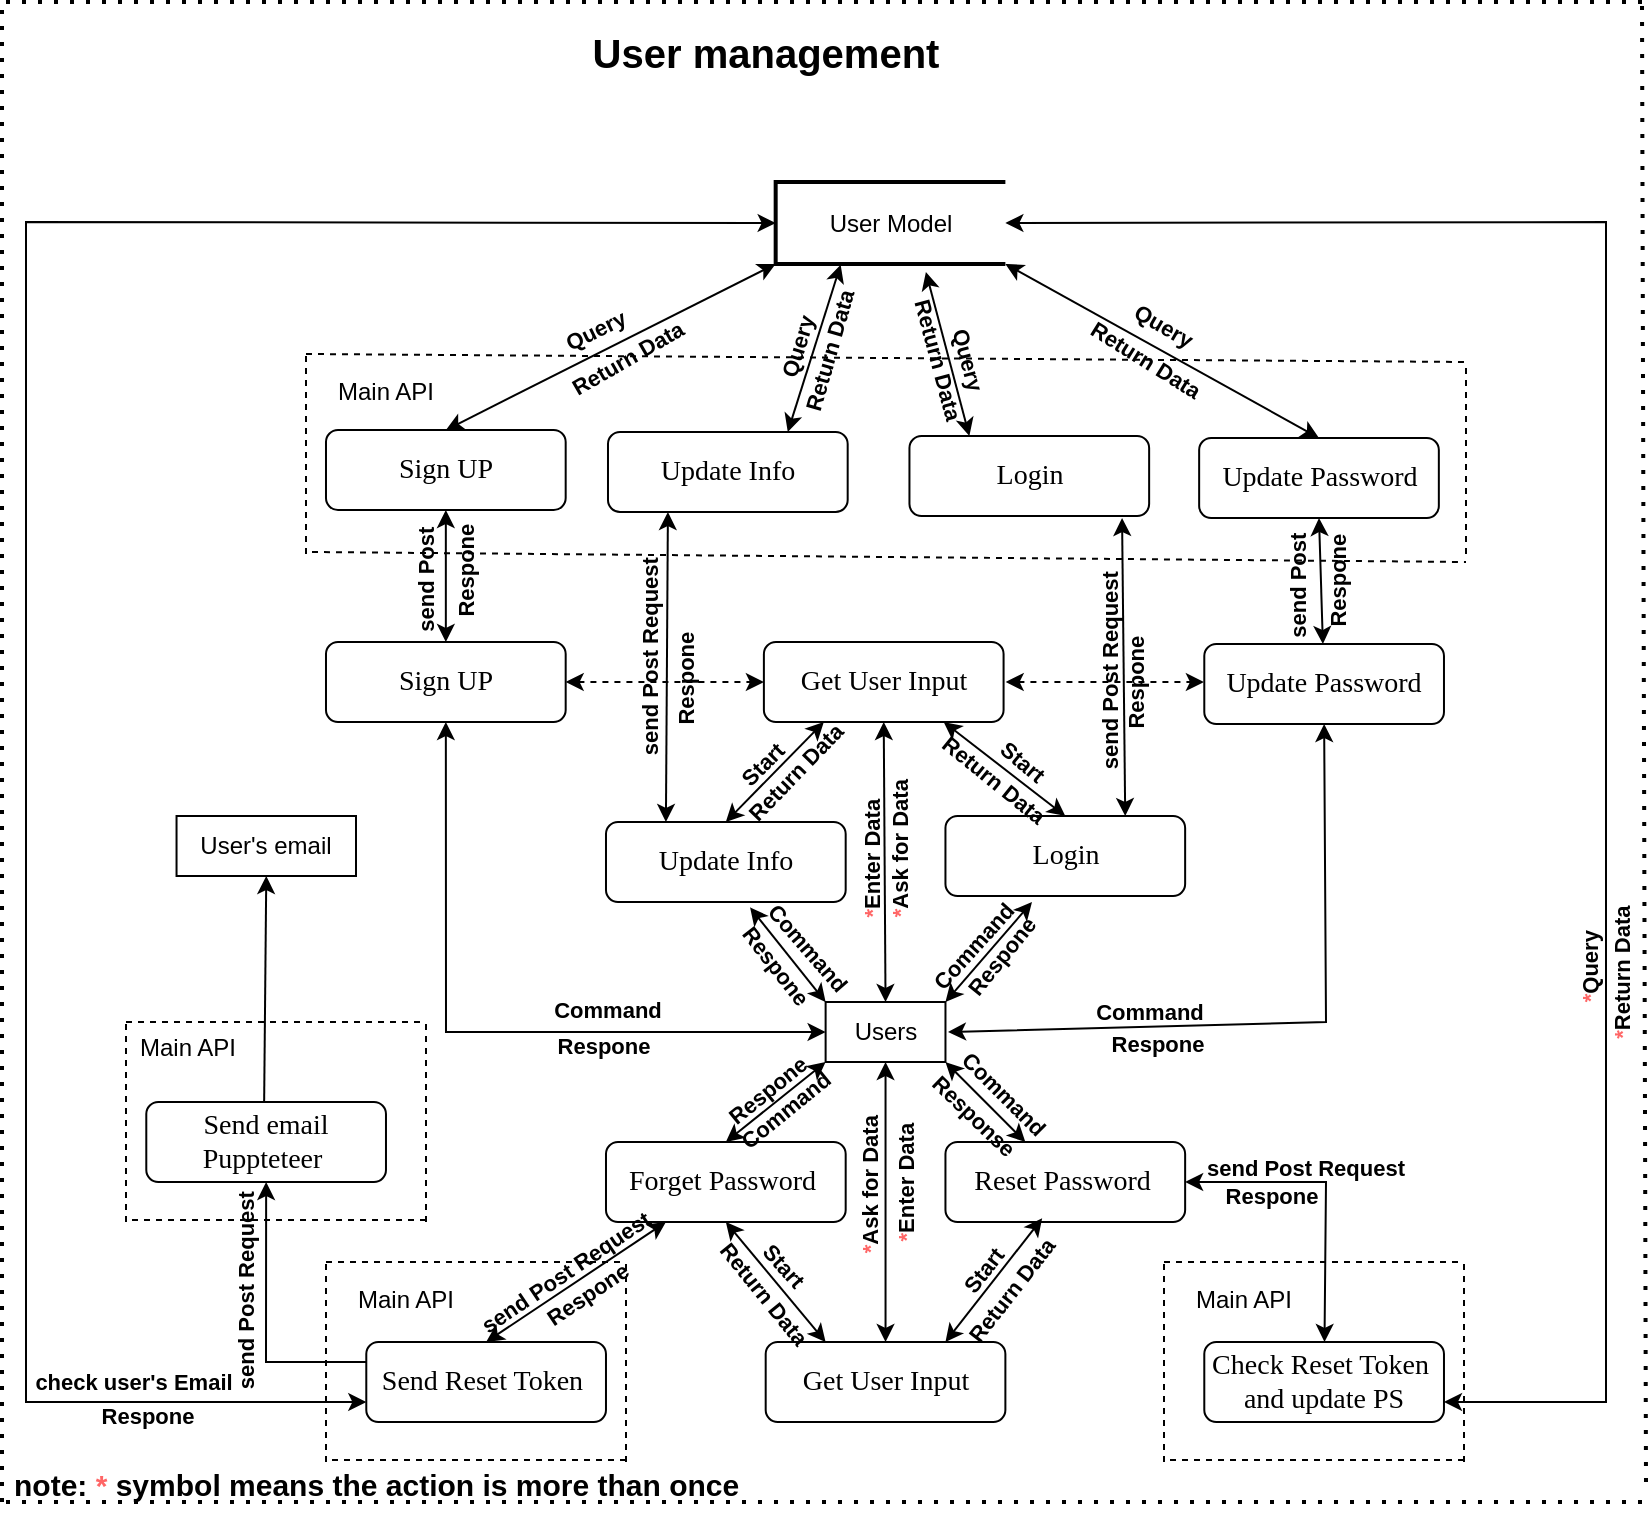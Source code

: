 <mxfile version="17.4.6" type="github">
  <diagram id="w6qY9axtaVfuG32Xlg_k" name="Page-1">
    <mxGraphModel dx="1284" dy="1426" grid="1" gridSize="10" guides="1" tooltips="1" connect="1" arrows="1" fold="1" page="1" pageScale="1" pageWidth="827" pageHeight="1169" math="0" shadow="0">
      <root>
        <mxCell id="0" />
        <mxCell id="1" parent="0" />
        <mxCell id="SwLcTmd6bjzHyU9u7sXC-1" value="" style="endArrow=none;dashed=1;html=1;dashPattern=1 3;strokeWidth=2;rounded=0;fontSize=9;" parent="1" edge="1">
          <mxGeometry width="50" height="50" relative="1" as="geometry">
            <mxPoint x="-22" y="640" as="sourcePoint" />
            <mxPoint x="-22" y="-110" as="targetPoint" />
          </mxGeometry>
        </mxCell>
        <mxCell id="SwLcTmd6bjzHyU9u7sXC-2" value="" style="endArrow=none;dashed=1;html=1;dashPattern=1 3;strokeWidth=2;rounded=0;fontSize=9;" parent="1" edge="1">
          <mxGeometry width="50" height="50" relative="1" as="geometry">
            <mxPoint x="-20" y="-110" as="sourcePoint" />
            <mxPoint x="798.006" y="-110" as="targetPoint" />
          </mxGeometry>
        </mxCell>
        <mxCell id="SwLcTmd6bjzHyU9u7sXC-3" value="" style="endArrow=none;dashed=1;html=1;dashPattern=1 3;strokeWidth=2;rounded=0;fontSize=9;" parent="1" edge="1">
          <mxGeometry width="50" height="50" relative="1" as="geometry">
            <mxPoint x="800" y="630" as="sourcePoint" />
            <mxPoint x="798" y="-110" as="targetPoint" />
          </mxGeometry>
        </mxCell>
        <mxCell id="SwLcTmd6bjzHyU9u7sXC-4" value="" style="endArrow=none;dashed=1;html=1;dashPattern=1 3;strokeWidth=2;rounded=0;fontSize=9;" parent="1" edge="1">
          <mxGeometry width="50" height="50" relative="1" as="geometry">
            <mxPoint x="-20" y="640" as="sourcePoint" />
            <mxPoint x="798.374" y="640" as="targetPoint" />
          </mxGeometry>
        </mxCell>
        <mxCell id="SwLcTmd6bjzHyU9u7sXC-5" value="&lt;span style=&quot;font-size: 20px&quot;&gt;&lt;b&gt;User management&lt;/b&gt;&lt;/span&gt;" style="text;html=1;strokeColor=none;fillColor=none;align=center;verticalAlign=middle;whiteSpace=wrap;rounded=0;fontSize=9;" parent="1" vertex="1">
          <mxGeometry x="259.896" y="-100" width="199.742" height="30" as="geometry" />
        </mxCell>
        <mxCell id="O7KzEF7yCn1SDMwKWR9x-1" value="Users" style="rounded=0;whiteSpace=wrap;html=1;" parent="1" vertex="1">
          <mxGeometry x="389.809" y="390" width="59.923" height="30" as="geometry" />
        </mxCell>
        <mxCell id="O7KzEF7yCn1SDMwKWR9x-2" value="&lt;p class=&quot;MsoNormal&quot;&gt;&lt;span style=&quot;color: rgba(0 , 0 , 0 , 0) ; font-family: monospace ; font-size: 0px&quot;&gt;sss%3CmxGraphModel%3E%3Croot%3E%3CmxCell%20id%3D%220%22%2F%3E%3CmxCell%20id%3D%221%22%20parent%3D%220%22%2F%3E%3CmxCell%20id%3D%222%22%20value%3D%22%26lt%3Bp%20class%3D%26quot%3BMsoNormal%26quot%3B%26gt%3B%26lt%3Bspan%20style%3D%26quot%3Bfont-family%3A%20%26amp%3B%2334%3Btimes%20new%20roman%26amp%3B%2334%3B%20%3B%20font-size%3A%2010.5pt%26quot%3B%26gt%3Bquestions%26amp%3Bnbsp%3B%26lt%3B%2Fspan%26gt%3B%26lt%3Bspan%20style%3D%26quot%3Bfont-family%3A%20%26amp%3B%2334%3Btimes%20new%20roman%26amp%3B%2334%3B%20%3B%20font-size%3A%2010.5pt%26quot%3B%26gt%3Bmodule%26lt%3B%2Fspan%26gt%3B%26lt%3B%2Fp%26gt%3B%22%20style%3D%22rounded%3D1%3BwhiteSpace%3Dwrap%3Bhtml%3D1%3BfontSize%3D12%3Bglass%3D0%3BstrokeWidth%3D1%3Bshadow%3D0%3B%22%20vertex%3D%221%22%20parent%3D%221%22%3E%3CmxGeometry%20x%3D%22420%22%20y%3D%22100%22%20width%3D%22120%22%20height%3D%2240%22%20as%3D%22geometry%22%2F%3E%3C%2FmxCell%3E%3C%2Froot%3E%3C%2FmxGraphModel%&lt;/span&gt;&lt;span style=&quot;font-family: &amp;#34;times new roman&amp;#34; ; font-size: 10.5pt&quot;&gt;Get User Input&lt;/span&gt;&lt;/p&gt;" style="rounded=1;whiteSpace=wrap;html=1;fontSize=12;glass=0;strokeWidth=1;shadow=0;" parent="1" vertex="1">
          <mxGeometry x="358.947" y="210" width="119.845" height="40" as="geometry" />
        </mxCell>
        <mxCell id="O7KzEF7yCn1SDMwKWR9x-3" value="&lt;p class=&quot;MsoNormal&quot;&gt;&lt;span style=&quot;color: rgba(0 , 0 , 0 , 0) ; font-family: monospace ; font-size: 0px&quot;&gt;sss%3CmxGraphModel%3E%3Croot%3E%3CmxCell%20id%3D%220%22%2F%3E%3CmxCell%20id%3D%221%22%20parent%3D%220%22%2F%3E%3CmxCell%20id%3D%222%22%20value%3D%22%26lt%3Bp%20class%3D%26quot%3BMsoNormal%26quot%3B%26gt%3B%26lt%3Bspan%20style%3D%26quot%3Bfont-family%3A%20%26amp%3B%2334%3Btimes%20new%20roman%26amp%3B%2334%3B%20%3B%20font-size%3A%2010.5pt%26quot%3B%26gt%3Bquestions%26amp%3Bnbsp%3B%26lt%3B%2Fspan%26gt%3B%26lt%3Bspan%20style%3D%26quot%3Bfont-family%3A%20%26amp%3B%2334%3Btimes%20new%20roman%26amp%3B%2334%3B%20%3B%20font-size%3A%2010.5pt%26quot%3B%26gt%3Bmodule%26lt%3B%2Fspan%26gt%3B%26lt%3B%2Fp%26gt%3B%22%20style%3D%22rounded%3D1%3BwhiteSpace%3Dwrap%3Bhtml%3D1%3BfontSize%3D12%3Bglass%3D0%3BstrokeWidth%3D1%3Bshadow%3D0%3B%22%20vertex%3D%221%22%20parent%3D%221%22%3E%3CmxGeometry%20x%3D%22420%22%20y%3D%22100%22%20width%3D%22120%22%20height%3D%2240%22%20as%3D%22geometry%22%2F%3E%3C%2FmxCell%3E%3C%2Froot%3E%3C%2FmxGraphModel%&lt;/span&gt;&lt;span style=&quot;font-family: &amp;#34;times new roman&amp;#34; ; font-size: 10.5pt&quot;&gt;Login&lt;/span&gt;&lt;/p&gt;" style="rounded=1;whiteSpace=wrap;html=1;fontSize=12;glass=0;strokeWidth=1;shadow=0;" parent="1" vertex="1">
          <mxGeometry x="449.727" y="297" width="119.845" height="40" as="geometry" />
        </mxCell>
        <mxCell id="O7KzEF7yCn1SDMwKWR9x-5" value="&lt;p class=&quot;MsoNormal&quot;&gt;&lt;span style=&quot;color: rgba(0 , 0 , 0 , 0) ; font-family: monospace ; font-size: 0px&quot;&gt;sss%3CmxGraphModel%3E%3Croot%3E%3CmxCell%20id%3D%220%22%2F%3E%3CmxCell%20id%3D%221%22%20parent%3D%220%22%2F%3E%3CmxCell%20id%3D%222%22%20value%3D%22%26lt%3Bp%20class%3D%26quot%3BMsoNormal%26quot%3B%26gt%3B%26lt%3Bspan%20style%3D%26quot%3Bfont-family%3A%20%26amp%3B%2334%3Btimes%20new%20roman%26amp%3B%2334%3B%20%3B%20font-size%3A%2010.5pt%26quot%3B%26gt%3Bquestions%26amp%3Bnbsp%3B%26lt%3B%2Fspan%26gt%3B%26lt%3Bspan%20style%3D%26quot%3Bfont-family%3A%20%26amp%3B%2334%3Btimes%20new%20roman%26amp%3B%2334%3B%20%3B%20font-size%3A%2010.5pt%26quot%3B%26gt%3Bmodule%26lt%3B%2Fspan%26gt%3B%26lt%3B%2Fp%26gt%3B%22%20style%3D%22rounded%3D1%3BwhiteSpace%3Dwrap%3Bhtml%3D1%3BfontSize%3D12%3Bglass%3D0%3BstrokeWidth%3D1%3Bshadow%3D0%3B%22%20vertex%3D%221%22%20parent%3D%221%22%3E%3CmxGeometry%20x%3D%22420%22%20y%3D%22100%22%20width%3D%22120%22%20height%3D%2240%22%20as%3D%22geometry%22%2F%3E%3C%2FmxCell%3E%3C%2Froot%3E%3C%2FmxGraphModel%&lt;/span&gt;&lt;span style=&quot;font-family: &amp;#34;times new roman&amp;#34; ; font-size: 10.5pt&quot;&gt;Update Info&lt;/span&gt;&lt;/p&gt;" style="rounded=1;whiteSpace=wrap;html=1;fontSize=12;glass=0;strokeWidth=1;shadow=0;" parent="1" vertex="1">
          <mxGeometry x="279.997" y="300" width="119.845" height="40" as="geometry" />
        </mxCell>
        <mxCell id="O7KzEF7yCn1SDMwKWR9x-6" value="&lt;p class=&quot;MsoNormal&quot;&gt;&lt;span style=&quot;color: rgba(0 , 0 , 0 , 0) ; font-family: monospace ; font-size: 0px&quot;&gt;sss%3CmxGraphModel%3E%3Croot%3E%3CmxCell%20id%3D%220%22%2F%3E%3CmxCell%20id%3D%221%22%20parent%3D%220%22%2F%3E%3CmxCell%20id%3D%222%22%20value%3D%22%26lt%3Bp%20class%3D%26quot%3BMsoNormal%26quot%3B%26gt%3B%26lt%3Bspan%20style%3D%26quot%3Bfont-family%3A%20%26amp%3B%2334%3Btimes%20new%20roman%26amp%3B%2334%3B%20%3B%20font-size%3A%2010.5pt%26quot%3B%26gt%3Bquestions%26amp%3Bnbsp%3B%26lt%3B%2Fspan%26gt%3B%26lt%3Bspan%20style%3D%26quot%3Bfont-family%3A%20%26amp%3B%2334%3Btimes%20new%20roman%26amp%3B%2334%3B%20%3B%20font-size%3A%2010.5pt%26quot%3B%26gt%3Bmodule%26lt%3B%2Fspan%26gt%3B%26lt%3B%2Fp%26gt%3B%22%20style%3D%22rounded%3D1%3BwhiteSpace%3Dwrap%3Bhtml%3D1%3BfontSize%3D12%3Bglass%3D0%3BstrokeWidth%3D1%3Bshadow%3D0%3B%22%20vertex%3D%221%22%20parent%3D%221%22%3E%3CmxGeometry%20x%3D%22420%22%20y%3D%22100%22%20width%3D%22120%22%20height%3D%2240%22%20as%3D%22geometry%22%2F%3E%3C%2FmxCell%3E%3C%2Froot%3E%3C%2FmxGraphModel%&lt;/span&gt;&lt;span style=&quot;font-family: &amp;#34;times new roman&amp;#34; ; font-size: 10.5pt&quot;&gt;Update Password&lt;/span&gt;&lt;/p&gt;" style="rounded=1;whiteSpace=wrap;html=1;fontSize=12;glass=0;strokeWidth=1;shadow=0;" parent="1" vertex="1">
          <mxGeometry x="579.147" y="211" width="119.845" height="40" as="geometry" />
        </mxCell>
        <mxCell id="O7KzEF7yCn1SDMwKWR9x-7" value="&lt;p class=&quot;MsoNormal&quot;&gt;&lt;span style=&quot;color: rgba(0 , 0 , 0 , 0) ; font-family: monospace ; font-size: 0px&quot;&gt;sss%3CmxGraphModel%3E%3Croot%3E%3CmxCell%20id%3D%220%22%2F%3E%3CmxCell%20id%3D%221%22%20parent%3D%220%22%2F%3E%3CmxCell%20id%3D%222%22%20value%3D%22%26lt%3Bp%20class%3D%26quot%3BMsoNormal%26quot%3B%26gt%3B%26lt%3Bspan%20style%3D%26quot%3Bfont-family%3A%20%26amp%3B%2334%3Btimes%20new%20roman%26amp%3B%2334%3B%20%3B%20font-size%3A%2010.5pt%26quot%3B%26gt%3Bquestions%26amp%3Bnbsp%3B%26lt%3B%2Fspan%26gt%3B%26lt%3Bspan%20style%3D%26quot%3Bfont-family%3A%20%26amp%3B%2334%3Btimes%20new%20roman%26amp%3B%2334%3B%20%3B%20font-size%3A%2010.5pt%26quot%3B%26gt%3Bmodule%26lt%3B%2Fspan%26gt%3B%26lt%3B%2Fp%26gt%3B%22%20style%3D%22rounded%3D1%3BwhiteSpace%3Dwrap%3Bhtml%3D1%3BfontSize%3D12%3Bglass%3D0%3BstrokeWidth%3D1%3Bshadow%3D0%3B%22%20vertex%3D%221%22%20parent%3D%221%22%3E%3CmxGeometry%20x%3D%22420%22%20y%3D%22100%22%20width%3D%22120%22%20height%3D%2240%22%20as%3D%22geometry%22%2F%3E%3C%2FmxCell%3E%3C%2Froot%3E%3C%2FmxGraphModel%&lt;/span&gt;&lt;span style=&quot;font-family: &amp;#34;times new roman&amp;#34; ; font-size: 10.5pt&quot;&gt;Forget Password&amp;nbsp;&lt;/span&gt;&lt;/p&gt;" style="rounded=1;whiteSpace=wrap;html=1;fontSize=12;glass=0;strokeWidth=1;shadow=0;" parent="1" vertex="1">
          <mxGeometry x="279.997" y="460" width="119.845" height="40" as="geometry" />
        </mxCell>
        <mxCell id="O7KzEF7yCn1SDMwKWR9x-8" value="&lt;p class=&quot;MsoNormal&quot;&gt;&lt;span style=&quot;color: rgba(0 , 0 , 0 , 0) ; font-family: monospace ; font-size: 0px&quot;&gt;sss%3CmxGraphModel%3E%3Croot%3E%3CmxCell%20id%3D%220%22%2F%3E%3CmxCell%20id%3D%221%22%20parent%3D%220%22%2F%3E%3CmxCell%20id%3D%222%22%20value%3D%22%26lt%3Bp%20class%3D%26quot%3BMsoNormal%26quot%3B%26gt%3B%26lt%3Bspan%20style%3D%26quot%3Bfont-family%3A%20%26amp%3B%2334%3Btimes%20new%20roman%26amp%3B%2334%3B%20%3B%20font-size%3A%2010.5pt%26quot%3B%26gt%3Bquestions%26amp%3Bnbsp%3B%26lt%3B%2Fspan%26gt%3B%26lt%3Bspan%20style%3D%26quot%3Bfont-family%3A%20%26amp%3B%2334%3Btimes%20new%20roman%26amp%3B%2334%3B%20%3B%20font-size%3A%2010.5pt%26quot%3B%26gt%3Bmodule%26lt%3B%2Fspan%26gt%3B%26lt%3B%2Fp%26gt%3B%22%20style%3D%22rounded%3D1%3BwhiteSpace%3Dwrap%3Bhtml%3D1%3BfontSize%3D12%3Bglass%3D0%3BstrokeWidth%3D1%3Bshadow%3D0%3B%22%20vertex%3D%221%22%20parent%3D%221%22%3E%3CmxGeometry%20x%3D%22420%22%20y%3D%22100%22%20width%3D%22120%22%20height%3D%2240%22%20as%3D%22geometry%22%2F%3E%3C%2FmxCell%3E%3C%2Froot%3E%3C%2FmxGraphModel%&lt;/span&gt;&lt;span style=&quot;font-family: &amp;#34;times new roman&amp;#34; ; font-size: 10.5pt&quot;&gt;Sign UP&lt;/span&gt;&lt;/p&gt;" style="rounded=1;whiteSpace=wrap;html=1;fontSize=12;glass=0;strokeWidth=1;shadow=0;" parent="1" vertex="1">
          <mxGeometry x="139.997" y="210" width="119.845" height="40" as="geometry" />
        </mxCell>
        <mxCell id="O7KzEF7yCn1SDMwKWR9x-9" value="&lt;span style=&quot;font-size: 12px&quot;&gt;User Model&lt;/span&gt;" style="strokeWidth=2;html=1;shape=mxgraph.flowchart.annotation_1;align=center;pointerEvents=1;fontSize=8;" parent="1" vertex="1">
          <mxGeometry x="364.836" y="-20" width="114.852" height="41" as="geometry" />
        </mxCell>
        <mxCell id="O7KzEF7yCn1SDMwKWR9x-10" value="&lt;p class=&quot;MsoNormal&quot;&gt;&lt;span style=&quot;color: rgba(0 , 0 , 0 , 0) ; font-family: monospace ; font-size: 0px&quot;&gt;sss%3CmxGraphModel%3E%3Croot%3E%3CmxCell%20id%3D%220%22%2F%3E%3CmxCell%20id%3D%221%22%20parent%3D%220%22%2F%3E%3CmxCell%20id%3D%222%22%20value%3D%22%26lt%3Bp%20class%3D%26quot%3BMsoNormal%26quot%3B%26gt%3B%26lt%3Bspan%20style%3D%26quot%3Bfont-family%3A%20%26amp%3B%2334%3Btimes%20new%20roman%26amp%3B%2334%3B%20%3B%20font-size%3A%2010.5pt%26quot%3B%26gt%3Bquestions%26amp%3Bnbsp%3B%26lt%3B%2Fspan%26gt%3B%26lt%3Bspan%20style%3D%26quot%3Bfont-family%3A%20%26amp%3B%2334%3Btimes%20new%20roman%26amp%3B%2334%3B%20%3B%20font-size%3A%2010.5pt%26quot%3B%26gt%3Bmodule%26lt%3B%2Fspan%26gt%3B%26lt%3B%2Fp%26gt%3B%22%20style%3D%22rounded%3D1%3BwhiteSpace%3Dwrap%3Bhtml%3D1%3BfontSize%3D12%3Bglass%3D0%3BstrokeWidth%3D1%3Bshadow%3D0%3B%22%20vertex%3D%221%22%20parent%3D%221%22%3E%3CmxGeometry%20x%3D%22420%22%20y%3D%22100%22%20width%3D%22120%22%20height%3D%2240%22%20as%3D%22geometry%22%2F%3E%3C%2FmxCell%3E%3C%2Froot%3E%3C%2FmxGraphModel%&lt;/span&gt;&lt;span style=&quot;font-family: &amp;#34;times new roman&amp;#34; ; font-size: 10.5pt&quot;&gt;Get User Input&lt;/span&gt;&lt;/p&gt;" style="rounded=1;whiteSpace=wrap;html=1;fontSize=12;glass=0;strokeWidth=1;shadow=0;" parent="1" vertex="1">
          <mxGeometry x="359.847" y="560" width="119.845" height="40" as="geometry" />
        </mxCell>
        <mxCell id="O7KzEF7yCn1SDMwKWR9x-11" value="&lt;p class=&quot;MsoNormal&quot;&gt;&lt;span style=&quot;color: rgba(0 , 0 , 0 , 0) ; font-family: monospace ; font-size: 0px&quot;&gt;sss%3CmxGraphModel%3E%3Croot%3E%3CmxCell%20id%3D%220%22%2F%3E%3CmxCell%20id%3D%221%22%20parent%3D%220%22%2F%3E%3CmxCell%20id%3D%222%22%20value%3D%22%26lt%3Bp%20class%3D%26quot%3BMsoNormal%26quot%3B%26gt%3B%26lt%3Bspan%20style%3D%26quot%3Bfont-family%3A%20%26amp%3B%2334%3Btimes%20new%20roman%26amp%3B%2334%3B%20%3B%20font-size%3A%2010.5pt%26quot%3B%26gt%3Bquestions%26amp%3Bnbsp%3B%26lt%3B%2Fspan%26gt%3B%26lt%3Bspan%20style%3D%26quot%3Bfont-family%3A%20%26amp%3B%2334%3Btimes%20new%20roman%26amp%3B%2334%3B%20%3B%20font-size%3A%2010.5pt%26quot%3B%26gt%3Bmodule%26lt%3B%2Fspan%26gt%3B%26lt%3B%2Fp%26gt%3B%22%20style%3D%22rounded%3D1%3BwhiteSpace%3Dwrap%3Bhtml%3D1%3BfontSize%3D12%3Bglass%3D0%3BstrokeWidth%3D1%3Bshadow%3D0%3B%22%20vertex%3D%221%22%20parent%3D%221%22%3E%3CmxGeometry%20x%3D%22420%22%20y%3D%22100%22%20width%3D%22120%22%20height%3D%2240%22%20as%3D%22geometry%22%2F%3E%3C%2FmxCell%3E%3C%2Froot%3E%3C%2FmxGraphModel%&lt;/span&gt;&lt;span style=&quot;font-family: &amp;#34;times new roman&amp;#34; ; font-size: 10.5pt&quot;&gt;Reset Password&amp;nbsp;&lt;/span&gt;&lt;/p&gt;" style="rounded=1;whiteSpace=wrap;html=1;fontSize=12;glass=0;strokeWidth=1;shadow=0;" parent="1" vertex="1">
          <mxGeometry x="449.727" y="460" width="119.845" height="40" as="geometry" />
        </mxCell>
        <mxCell id="O7KzEF7yCn1SDMwKWR9x-12" value="&lt;p class=&quot;MsoNormal&quot;&gt;&lt;span style=&quot;color: rgba(0 , 0 , 0 , 0) ; font-family: monospace ; font-size: 0px&quot;&gt;sss%3CmxGraphModel%3E%3Croot%3E%3CmxCell%20id%3D%220%22%2F%3E%3CmxCell%20id%3D%221%22%20parent%3D%220%22%2F%3E%3CmxCell%20id%3D%222%22%20value%3D%22%26lt%3Bp%20class%3D%26quot%3BMsoNormal%26quot%3B%26gt%3B%26lt%3Bspan%20style%3D%26quot%3Bfont-family%3A%20%26amp%3B%2334%3Btimes%20new%20roman%26amp%3B%2334%3B%20%3B%20font-size%3A%2010.5pt%26quot%3B%26gt%3Bquestions%26amp%3Bnbsp%3B%26lt%3B%2Fspan%26gt%3B%26lt%3Bspan%20style%3D%26quot%3Bfont-family%3A%20%26amp%3B%2334%3Btimes%20new%20roman%26amp%3B%2334%3B%20%3B%20font-size%3A%2010.5pt%26quot%3B%26gt%3Bmodule%26lt%3B%2Fspan%26gt%3B%26lt%3B%2Fp%26gt%3B%22%20style%3D%22rounded%3D1%3BwhiteSpace%3Dwrap%3Bhtml%3D1%3BfontSize%3D12%3Bglass%3D0%3BstrokeWidth%3D1%3Bshadow%3D0%3B%22%20vertex%3D%221%22%20parent%3D%221%22%3E%3CmxGeometry%20x%3D%22420%22%20y%3D%22100%22%20width%3D%22120%22%20height%3D%2240%22%20as%3D%22geometry%22%2F%3E%3C%2FmxCell%3E%3C%2Froot%3E%3C%2FmxGraphModel%&lt;/span&gt;&lt;span style=&quot;font-family: &amp;#34;times new roman&amp;#34; ; font-size: 10.5pt&quot;&gt;Send Reset Token&amp;nbsp;&lt;/span&gt;&lt;/p&gt;" style="rounded=1;whiteSpace=wrap;html=1;fontSize=12;glass=0;strokeWidth=1;shadow=0;" parent="1" vertex="1">
          <mxGeometry x="160.147" y="560" width="119.845" height="40" as="geometry" />
        </mxCell>
        <mxCell id="O7KzEF7yCn1SDMwKWR9x-13" value="" style="endArrow=none;dashed=1;html=1;rounded=0;fontSize=20;" parent="1" edge="1">
          <mxGeometry width="50" height="50" relative="1" as="geometry">
            <mxPoint x="140" y="620" as="sourcePoint" />
            <mxPoint x="140" y="520" as="targetPoint" />
          </mxGeometry>
        </mxCell>
        <mxCell id="O7KzEF7yCn1SDMwKWR9x-14" value="" style="endArrow=none;dashed=1;html=1;rounded=0;fontSize=20;" parent="1" edge="1">
          <mxGeometry width="50" height="50" relative="1" as="geometry">
            <mxPoint x="290" y="620" as="sourcePoint" />
            <mxPoint x="290" y="520" as="targetPoint" />
          </mxGeometry>
        </mxCell>
        <mxCell id="O7KzEF7yCn1SDMwKWR9x-15" value="" style="endArrow=none;dashed=1;html=1;rounded=0;fontSize=20;" parent="1" edge="1">
          <mxGeometry width="50" height="50" relative="1" as="geometry">
            <mxPoint x="140" y="520" as="sourcePoint" />
            <mxPoint x="290" y="520" as="targetPoint" />
          </mxGeometry>
        </mxCell>
        <mxCell id="O7KzEF7yCn1SDMwKWR9x-16" value="" style="endArrow=none;dashed=1;html=1;rounded=0;fontSize=20;" parent="1" edge="1">
          <mxGeometry width="50" height="50" relative="1" as="geometry">
            <mxPoint x="143" y="619" as="sourcePoint" />
            <mxPoint x="293" y="619" as="targetPoint" />
          </mxGeometry>
        </mxCell>
        <mxCell id="O7KzEF7yCn1SDMwKWR9x-17" value="&lt;font style=&quot;font-size: 12px&quot;&gt;Main API&lt;/font&gt;" style="text;html=1;strokeColor=none;fillColor=none;align=center;verticalAlign=middle;whiteSpace=wrap;rounded=0;fontSize=20;" parent="1" vertex="1">
          <mxGeometry x="150" y="520" width="60" height="30" as="geometry" />
        </mxCell>
        <mxCell id="O7KzEF7yCn1SDMwKWR9x-18" value="&lt;p class=&quot;MsoNormal&quot;&gt;&lt;span style=&quot;color: rgba(0 , 0 , 0 , 0) ; font-family: monospace ; font-size: 0px&quot;&gt;sss%3CmxGraphModel%3E%3Croot%3E%3CmxCell%20id%3D%220%22%2F%3E%3CmxCell%20id%3D%221%22%20parent%3D%220%22%2F%3E%3CmxCell%20id%3D%222%22%20value%3D%22%26lt%3Bp%20class%3D%26quot%3BMsoNormal%26quot%3B%26gt%3B%26lt%3Bspan%20style%3D%26quot%3Bfont-family%3A%20%26amp%3B%2334%3Btimes%20new%20roman%26amp%3B%2334%3B%20%3B%20font-size%3A%2010.5pt%26quot%3B%26gt%3Bquestions%26amp%3Bnbsp%3B%26lt%3B%2Fspan%26gt%3B%26lt%3Bspan%20style%3D%26quot%3Bfont-family%3A%20%26amp%3B%2334%3Btimes%20new%20roman%26amp%3B%2334%3B%20%3B%20font-size%3A%2010.5pt%26quot%3B%26gt%3Bmodule%26lt%3B%2Fspan%26gt%3B%26lt%3B%2Fp%26gt%3B%22%20style%3D%22rounded%3D1%3BwhiteSpace%3Dwrap%3Bhtml%3D1%3BfontSize%3D12%3Bglass%3D0%3BstrokeWidth%3D1%3Bshadow%3D0%3B%22%20vertex%3D%221%22%20parent%3D%221%22%3E%3CmxGeometry%20x%3D%22420%22%20y%3D%22100%22%20width%3D%22120%22%20height%3D%2240%22%20as%3D%22geometry%22%2F%3E%3C%2FmxCell%3E%3C%2Froot%3E%3C%2FmxGraphModel%&lt;/span&gt;&lt;span style=&quot;font-family: &amp;#34;times new roman&amp;#34; ; font-size: 10.5pt&quot;&gt;Check Reset Token&amp;nbsp; and update PS&lt;/span&gt;&lt;/p&gt;" style="rounded=1;whiteSpace=wrap;html=1;fontSize=12;glass=0;strokeWidth=1;shadow=0;" parent="1" vertex="1">
          <mxGeometry x="579.147" y="560" width="119.845" height="40" as="geometry" />
        </mxCell>
        <mxCell id="O7KzEF7yCn1SDMwKWR9x-19" value="" style="endArrow=none;dashed=1;html=1;rounded=0;fontSize=20;" parent="1" edge="1">
          <mxGeometry width="50" height="50" relative="1" as="geometry">
            <mxPoint x="559" y="620" as="sourcePoint" />
            <mxPoint x="559" y="520" as="targetPoint" />
          </mxGeometry>
        </mxCell>
        <mxCell id="O7KzEF7yCn1SDMwKWR9x-20" value="" style="endArrow=none;dashed=1;html=1;rounded=0;fontSize=20;" parent="1" edge="1">
          <mxGeometry width="50" height="50" relative="1" as="geometry">
            <mxPoint x="709" y="620" as="sourcePoint" />
            <mxPoint x="709" y="520" as="targetPoint" />
          </mxGeometry>
        </mxCell>
        <mxCell id="O7KzEF7yCn1SDMwKWR9x-21" value="" style="endArrow=none;dashed=1;html=1;rounded=0;fontSize=20;" parent="1" edge="1">
          <mxGeometry width="50" height="50" relative="1" as="geometry">
            <mxPoint x="559" y="520" as="sourcePoint" />
            <mxPoint x="709" y="520" as="targetPoint" />
          </mxGeometry>
        </mxCell>
        <mxCell id="O7KzEF7yCn1SDMwKWR9x-22" value="" style="endArrow=none;dashed=1;html=1;rounded=0;fontSize=20;" parent="1" edge="1">
          <mxGeometry width="50" height="50" relative="1" as="geometry">
            <mxPoint x="562" y="619" as="sourcePoint" />
            <mxPoint x="712" y="619" as="targetPoint" />
          </mxGeometry>
        </mxCell>
        <mxCell id="O7KzEF7yCn1SDMwKWR9x-23" value="&lt;font style=&quot;font-size: 12px&quot;&gt;Main API&lt;/font&gt;" style="text;html=1;strokeColor=none;fillColor=none;align=center;verticalAlign=middle;whiteSpace=wrap;rounded=0;fontSize=20;" parent="1" vertex="1">
          <mxGeometry x="569" y="520" width="60" height="30" as="geometry" />
        </mxCell>
        <mxCell id="O7KzEF7yCn1SDMwKWR9x-24" value="&lt;p class=&quot;MsoNormal&quot;&gt;&lt;span style=&quot;color: rgba(0 , 0 , 0 , 0) ; font-family: monospace ; font-size: 0px&quot;&gt;sss%3CmxGraphModel%3E%3Croot%3E%3CmxCell%20id%3D%220%22%2F%3E%3CmxCell%20id%3D%221%22%20parent%3D%220%22%2F%3E%3CmxCell%20id%3D%222%22%20value%3D%22%26lt%3Bp%20class%3D%26quot%3BMsoNormal%26quot%3B%26gt%3B%26lt%3Bspan%20style%3D%26quot%3Bfont-family%3A%20%26amp%3B%2334%3Btimes%20new%20roman%26amp%3B%2334%3B%20%3B%20font-size%3A%2010.5pt%26quot%3B%26gt%3Bquestions%26amp%3Bnbsp%3B%26lt%3B%2Fspan%26gt%3B%26lt%3Bspan%20style%3D%26quot%3Bfont-family%3A%20%26amp%3B%2334%3Btimes%20new%20roman%26amp%3B%2334%3B%20%3B%20font-size%3A%2010.5pt%26quot%3B%26gt%3Bmodule%26lt%3B%2Fspan%26gt%3B%26lt%3B%2Fp%26gt%3B%22%20style%3D%22rounded%3D1%3BwhiteSpace%3Dwrap%3Bhtml%3D1%3BfontSize%3D12%3Bglass%3D0%3BstrokeWidth%3D1%3Bshadow%3D0%3B%22%20vertex%3D%221%22%20parent%3D%221%22%3E%3CmxGeometry%20x%3D%22420%22%20y%3D%22100%22%20width%3D%22120%22%20height%3D%2240%22%20as%3D%22geometry%22%2F%3E%3C%2FmxCell%3E%3C%2Froot%3E%3C%2FmxGraphModel%&lt;/span&gt;&lt;span style=&quot;font-family: &amp;#34;times new roman&amp;#34; ; font-size: 10.5pt&quot;&gt;Update Info&lt;/span&gt;&lt;/p&gt;" style="rounded=1;whiteSpace=wrap;html=1;fontSize=12;glass=0;strokeWidth=1;shadow=0;" parent="1" vertex="1">
          <mxGeometry x="280.997" y="105" width="119.845" height="40" as="geometry" />
        </mxCell>
        <mxCell id="O7KzEF7yCn1SDMwKWR9x-25" value="&lt;p class=&quot;MsoNormal&quot;&gt;&lt;span style=&quot;color: rgba(0 , 0 , 0 , 0) ; font-family: monospace ; font-size: 0px&quot;&gt;sss%3CmxGraphModel%3E%3Croot%3E%3CmxCell%20id%3D%220%22%2F%3E%3CmxCell%20id%3D%221%22%20parent%3D%220%22%2F%3E%3CmxCell%20id%3D%222%22%20value%3D%22%26lt%3Bp%20class%3D%26quot%3BMsoNormal%26quot%3B%26gt%3B%26lt%3Bspan%20style%3D%26quot%3Bfont-family%3A%20%26amp%3B%2334%3Btimes%20new%20roman%26amp%3B%2334%3B%20%3B%20font-size%3A%2010.5pt%26quot%3B%26gt%3Bquestions%26amp%3Bnbsp%3B%26lt%3B%2Fspan%26gt%3B%26lt%3Bspan%20style%3D%26quot%3Bfont-family%3A%20%26amp%3B%2334%3Btimes%20new%20roman%26amp%3B%2334%3B%20%3B%20font-size%3A%2010.5pt%26quot%3B%26gt%3Bmodule%26lt%3B%2Fspan%26gt%3B%26lt%3B%2Fp%26gt%3B%22%20style%3D%22rounded%3D1%3BwhiteSpace%3Dwrap%3Bhtml%3D1%3BfontSize%3D12%3Bglass%3D0%3BstrokeWidth%3D1%3Bshadow%3D0%3B%22%20vertex%3D%221%22%20parent%3D%221%22%3E%3CmxGeometry%20x%3D%22420%22%20y%3D%22100%22%20width%3D%22120%22%20height%3D%2240%22%20as%3D%22geometry%22%2F%3E%3C%2FmxCell%3E%3C%2Froot%3E%3C%2FmxGraphModel%&lt;/span&gt;&lt;span style=&quot;font-family: &amp;#34;times new roman&amp;#34; ; font-size: 10.5pt&quot;&gt;Sign UP&lt;/span&gt;&lt;/p&gt;" style="rounded=1;whiteSpace=wrap;html=1;fontSize=12;glass=0;strokeWidth=1;shadow=0;" parent="1" vertex="1">
          <mxGeometry x="139.997" y="104" width="119.845" height="40" as="geometry" />
        </mxCell>
        <mxCell id="O7KzEF7yCn1SDMwKWR9x-26" value="&lt;p class=&quot;MsoNormal&quot;&gt;&lt;span style=&quot;color: rgba(0 , 0 , 0 , 0) ; font-family: monospace ; font-size: 0px&quot;&gt;sss%3CmxGraphModel%3E%3Croot%3E%3CmxCell%20id%3D%220%22%2F%3E%3CmxCell%20id%3D%221%22%20parent%3D%220%22%2F%3E%3CmxCell%20id%3D%222%22%20value%3D%22%26lt%3Bp%20class%3D%26quot%3BMsoNormal%26quot%3B%26gt%3B%26lt%3Bspan%20style%3D%26quot%3Bfont-family%3A%20%26amp%3B%2334%3Btimes%20new%20roman%26amp%3B%2334%3B%20%3B%20font-size%3A%2010.5pt%26quot%3B%26gt%3Bquestions%26amp%3Bnbsp%3B%26lt%3B%2Fspan%26gt%3B%26lt%3Bspan%20style%3D%26quot%3Bfont-family%3A%20%26amp%3B%2334%3Btimes%20new%20roman%26amp%3B%2334%3B%20%3B%20font-size%3A%2010.5pt%26quot%3B%26gt%3Bmodule%26lt%3B%2Fspan%26gt%3B%26lt%3B%2Fp%26gt%3B%22%20style%3D%22rounded%3D1%3BwhiteSpace%3Dwrap%3Bhtml%3D1%3BfontSize%3D12%3Bglass%3D0%3BstrokeWidth%3D1%3Bshadow%3D0%3B%22%20vertex%3D%221%22%20parent%3D%221%22%3E%3CmxGeometry%20x%3D%22420%22%20y%3D%22100%22%20width%3D%22120%22%20height%3D%2240%22%20as%3D%22geometry%22%2F%3E%3C%2FmxCell%3E%3C%2Froot%3E%3C%2FmxGraphModel%&lt;/span&gt;&lt;span style=&quot;font-family: &amp;#34;times new roman&amp;#34; ; font-size: 10.5pt&quot;&gt;Login&lt;/span&gt;&lt;/p&gt;" style="rounded=1;whiteSpace=wrap;html=1;fontSize=12;glass=0;strokeWidth=1;shadow=0;" parent="1" vertex="1">
          <mxGeometry x="431.727" y="107" width="119.845" height="40" as="geometry" />
        </mxCell>
        <mxCell id="O7KzEF7yCn1SDMwKWR9x-27" value="&lt;p class=&quot;MsoNormal&quot;&gt;&lt;span style=&quot;color: rgba(0 , 0 , 0 , 0) ; font-family: monospace ; font-size: 0px&quot;&gt;sss%3CmxGraphModel%3E%3Croot%3E%3CmxCell%20id%3D%220%22%2F%3E%3CmxCell%20id%3D%221%22%20parent%3D%220%22%2F%3E%3CmxCell%20id%3D%222%22%20value%3D%22%26lt%3Bp%20class%3D%26quot%3BMsoNormal%26quot%3B%26gt%3B%26lt%3Bspan%20style%3D%26quot%3Bfont-family%3A%20%26amp%3B%2334%3Btimes%20new%20roman%26amp%3B%2334%3B%20%3B%20font-size%3A%2010.5pt%26quot%3B%26gt%3Bquestions%26amp%3Bnbsp%3B%26lt%3B%2Fspan%26gt%3B%26lt%3Bspan%20style%3D%26quot%3Bfont-family%3A%20%26amp%3B%2334%3Btimes%20new%20roman%26amp%3B%2334%3B%20%3B%20font-size%3A%2010.5pt%26quot%3B%26gt%3Bmodule%26lt%3B%2Fspan%26gt%3B%26lt%3B%2Fp%26gt%3B%22%20style%3D%22rounded%3D1%3BwhiteSpace%3Dwrap%3Bhtml%3D1%3BfontSize%3D12%3Bglass%3D0%3BstrokeWidth%3D1%3Bshadow%3D0%3B%22%20vertex%3D%221%22%20parent%3D%221%22%3E%3CmxGeometry%20x%3D%22420%22%20y%3D%22100%22%20width%3D%22120%22%20height%3D%2240%22%20as%3D%22geometry%22%2F%3E%3C%2FmxCell%3E%3C%2Froot%3E%3C%2FmxGraphModel%&lt;/span&gt;&lt;span style=&quot;font-family: &amp;#34;times new roman&amp;#34; ; font-size: 10.5pt&quot;&gt;Update Password&lt;/span&gt;&lt;/p&gt;" style="rounded=1;whiteSpace=wrap;html=1;fontSize=12;glass=0;strokeWidth=1;shadow=0;" parent="1" vertex="1">
          <mxGeometry x="576.577" y="108" width="119.845" height="40" as="geometry" />
        </mxCell>
        <mxCell id="O7KzEF7yCn1SDMwKWR9x-28" value="" style="endArrow=none;dashed=1;html=1;rounded=0;fontSize=20;" parent="1" edge="1">
          <mxGeometry width="50" height="50" relative="1" as="geometry">
            <mxPoint x="130" y="166" as="sourcePoint" />
            <mxPoint x="130" y="66" as="targetPoint" />
          </mxGeometry>
        </mxCell>
        <mxCell id="O7KzEF7yCn1SDMwKWR9x-29" value="" style="endArrow=none;dashed=1;html=1;rounded=0;fontSize=20;" parent="1" edge="1">
          <mxGeometry width="50" height="50" relative="1" as="geometry">
            <mxPoint x="710" y="166" as="sourcePoint" />
            <mxPoint x="710" y="70" as="targetPoint" />
          </mxGeometry>
        </mxCell>
        <mxCell id="O7KzEF7yCn1SDMwKWR9x-30" value="" style="endArrow=none;dashed=1;html=1;rounded=0;fontSize=20;" parent="1" edge="1">
          <mxGeometry width="50" height="50" relative="1" as="geometry">
            <mxPoint x="130" y="66" as="sourcePoint" />
            <mxPoint x="710" y="70" as="targetPoint" />
          </mxGeometry>
        </mxCell>
        <mxCell id="O7KzEF7yCn1SDMwKWR9x-31" value="" style="endArrow=none;dashed=1;html=1;rounded=0;fontSize=20;" parent="1" edge="1">
          <mxGeometry width="50" height="50" relative="1" as="geometry">
            <mxPoint x="133" y="165" as="sourcePoint" />
            <mxPoint x="710" y="170" as="targetPoint" />
          </mxGeometry>
        </mxCell>
        <mxCell id="O7KzEF7yCn1SDMwKWR9x-32" value="&lt;font style=&quot;font-size: 12px&quot;&gt;Main API&lt;/font&gt;" style="text;html=1;strokeColor=none;fillColor=none;align=center;verticalAlign=middle;whiteSpace=wrap;rounded=0;fontSize=20;" parent="1" vertex="1">
          <mxGeometry x="140" y="66" width="60" height="30" as="geometry" />
        </mxCell>
        <mxCell id="O7KzEF7yCn1SDMwKWR9x-33" value="&lt;p class=&quot;MsoNormal&quot;&gt;&lt;span style=&quot;color: rgba(0 , 0 , 0 , 0) ; font-family: monospace ; font-size: 0px&quot;&gt;sss%3CmxGraphModel%3E%3Croot%3E%3CmxCell%20id%3D%220%22%2F%3E%3CmxCell%20id%3D%221%22%20parent%3D%220%22%2F%3E%3CmxCell%20id%3D%222%22%20value%3D%22%26lt%3Bp%20class%3D%26quot%3BMsoNormal%26quot%3B%26gt%3B%26lt%3Bspan%20style%3D%26quot%3Bfont-family%3A%20%26amp%3B%2334%3Btimes%20new%20roman%26amp%3B%2334%3B%20%3B%20font-size%3A%2010.5pt%26quot%3B%26gt%3Bquestions%26amp%3Bnbsp%3B%26lt%3B%2Fspan%26gt%3B%26lt%3Bspan%20style%3D%26quot%3Bfont-family%3A%20%26amp%3B%2334%3Btimes%20new%20roman%26amp%3B%2334%3B%20%3B%20font-size%3A%2010.5pt%26quot%3B%26gt%3Bmodule%26lt%3B%2Fspan%26gt%3B%26lt%3B%2Fp%26gt%3B%22%20style%3D%22rounded%3D1%3BwhiteSpace%3Dwrap%3Bhtml%3D1%3BfontSize%3D12%3Bglass%3D0%3BstrokeWidth%3D1%3Bshadow%3D0%3B%22%20vertex%3D%221%22%20parent%3D%221%22%3E%3CmxGeometry%20x%3D%22420%22%20y%3D%22100%22%20width%3D%22120%22%20height%3D%2240%22%20as%3D%22geometry%22%2F%3E%3C%2FmxCell%3E%3C%2Froot%3E%3C%2FmxGraphModel%&lt;/span&gt;&lt;span style=&quot;font-family: &amp;#34;times new roman&amp;#34; ; font-size: 10.5pt&quot;&gt;Send email Puppteteer&amp;nbsp;&lt;/span&gt;&lt;/p&gt;" style="rounded=1;whiteSpace=wrap;html=1;fontSize=12;glass=0;strokeWidth=1;shadow=0;" parent="1" vertex="1">
          <mxGeometry x="50.147" y="440" width="119.845" height="40" as="geometry" />
        </mxCell>
        <mxCell id="O7KzEF7yCn1SDMwKWR9x-34" value="User&#39;s email" style="rounded=0;whiteSpace=wrap;html=1;" parent="1" vertex="1">
          <mxGeometry x="65.27" y="297" width="89.73" height="30" as="geometry" />
        </mxCell>
        <mxCell id="O7KzEF7yCn1SDMwKWR9x-35" value="" style="endArrow=none;dashed=1;html=1;rounded=0;fontSize=20;" parent="1" edge="1">
          <mxGeometry width="50" height="50" relative="1" as="geometry">
            <mxPoint x="40" y="500" as="sourcePoint" />
            <mxPoint x="40" y="400" as="targetPoint" />
          </mxGeometry>
        </mxCell>
        <mxCell id="O7KzEF7yCn1SDMwKWR9x-36" value="" style="endArrow=none;dashed=1;html=1;rounded=0;fontSize=20;" parent="1" edge="1">
          <mxGeometry width="50" height="50" relative="1" as="geometry">
            <mxPoint x="190" y="500" as="sourcePoint" />
            <mxPoint x="190" y="400" as="targetPoint" />
          </mxGeometry>
        </mxCell>
        <mxCell id="O7KzEF7yCn1SDMwKWR9x-37" value="" style="endArrow=none;dashed=1;html=1;rounded=0;fontSize=20;" parent="1" edge="1">
          <mxGeometry width="50" height="50" relative="1" as="geometry">
            <mxPoint x="40" y="400" as="sourcePoint" />
            <mxPoint x="190" y="400" as="targetPoint" />
          </mxGeometry>
        </mxCell>
        <mxCell id="O7KzEF7yCn1SDMwKWR9x-38" value="" style="endArrow=none;dashed=1;html=1;rounded=0;fontSize=20;" parent="1" edge="1">
          <mxGeometry width="50" height="50" relative="1" as="geometry">
            <mxPoint x="43" y="499" as="sourcePoint" />
            <mxPoint x="193" y="499" as="targetPoint" />
          </mxGeometry>
        </mxCell>
        <mxCell id="O7KzEF7yCn1SDMwKWR9x-39" value="&lt;font style=&quot;font-size: 12px&quot;&gt;Main API&lt;/font&gt;" style="text;html=1;strokeColor=none;fillColor=none;align=center;verticalAlign=middle;whiteSpace=wrap;rounded=0;fontSize=20;" parent="1" vertex="1">
          <mxGeometry x="41" y="394" width="60" height="30" as="geometry" />
        </mxCell>
        <mxCell id="O7KzEF7yCn1SDMwKWR9x-42" value="" style="endArrow=classic;html=1;rounded=0;exitX=0;exitY=1;exitDx=0;exitDy=0;entryX=0.5;entryY=0;entryDx=0;entryDy=0;startArrow=classic;startFill=1;" parent="1" source="O7KzEF7yCn1SDMwKWR9x-1" target="O7KzEF7yCn1SDMwKWR9x-7" edge="1">
          <mxGeometry width="50" height="50" relative="1" as="geometry">
            <mxPoint x="390" y="430" as="sourcePoint" />
            <mxPoint x="330" y="440" as="targetPoint" />
          </mxGeometry>
        </mxCell>
        <mxCell id="O7KzEF7yCn1SDMwKWR9x-43" value="&lt;span style=&quot;font-size: 11px&quot;&gt;&lt;b&gt;send Post Request&lt;/b&gt;&lt;/span&gt;" style="text;html=1;strokeColor=none;fillColor=none;align=center;verticalAlign=middle;whiteSpace=wrap;rounded=0;fontSize=12;rotation=326;" parent="1" vertex="1">
          <mxGeometry x="200" y="512" width="120" height="26.15" as="geometry" />
        </mxCell>
        <mxCell id="O7KzEF7yCn1SDMwKWR9x-44" value="" style="endArrow=classic;html=1;rounded=0;exitX=0.5;exitY=1;exitDx=0;exitDy=0;entryX=0.25;entryY=0;entryDx=0;entryDy=0;startArrow=classic;startFill=1;" parent="1" source="O7KzEF7yCn1SDMwKWR9x-7" target="O7KzEF7yCn1SDMwKWR9x-10" edge="1">
          <mxGeometry width="50" height="50" relative="1" as="geometry">
            <mxPoint x="450" y="520" as="sourcePoint" />
            <mxPoint x="500" y="470" as="targetPoint" />
          </mxGeometry>
        </mxCell>
        <mxCell id="O7KzEF7yCn1SDMwKWR9x-45" value="&lt;span style=&quot;font-size: 11px&quot;&gt;&lt;b&gt;Start&lt;/b&gt;&lt;/span&gt;" style="text;html=1;strokeColor=none;fillColor=none;align=center;verticalAlign=middle;whiteSpace=wrap;rounded=0;fontSize=12;rotation=48;" parent="1" vertex="1">
          <mxGeometry x="309" y="509" width="120" height="26.15" as="geometry" />
        </mxCell>
        <mxCell id="O7KzEF7yCn1SDMwKWR9x-46" value="" style="endArrow=classic;startArrow=classic;html=1;rounded=0;exitX=0.5;exitY=0;exitDx=0;exitDy=0;entryX=0.5;entryY=1;entryDx=0;entryDy=0;" parent="1" source="O7KzEF7yCn1SDMwKWR9x-10" target="O7KzEF7yCn1SDMwKWR9x-1" edge="1">
          <mxGeometry width="50" height="50" relative="1" as="geometry">
            <mxPoint x="450" y="520" as="sourcePoint" />
            <mxPoint x="500" y="470" as="targetPoint" />
          </mxGeometry>
        </mxCell>
        <mxCell id="O7KzEF7yCn1SDMwKWR9x-47" value="&lt;span style=&quot;font-size: 11px&quot;&gt;&lt;b&gt;&lt;font color=&quot;#ff6666&quot;&gt;*&lt;/font&gt;Ask for Data&lt;/b&gt;&lt;/span&gt;" style="text;html=1;strokeColor=none;fillColor=none;align=center;verticalAlign=middle;whiteSpace=wrap;rounded=0;fontSize=12;rotation=-90;" parent="1" vertex="1">
          <mxGeometry x="352" y="468" width="120" height="26.15" as="geometry" />
        </mxCell>
        <mxCell id="O7KzEF7yCn1SDMwKWR9x-48" value="&lt;b style=&quot;font-size: 11px&quot;&gt;&lt;font color=&quot;#ff6666&quot;&gt;*&lt;/font&gt;&lt;/b&gt;&lt;span style=&quot;font-size: 11px&quot;&gt;&lt;b&gt;Enter Data&lt;/b&gt;&lt;/span&gt;" style="text;html=1;strokeColor=none;fillColor=none;align=center;verticalAlign=middle;whiteSpace=wrap;rounded=0;fontSize=12;rotation=-90;" parent="1" vertex="1">
          <mxGeometry x="370" y="467" width="120" height="26.15" as="geometry" />
        </mxCell>
        <mxCell id="O7KzEF7yCn1SDMwKWR9x-49" value="&lt;b style=&quot;font-size: 15px&quot;&gt;note: &lt;font color=&quot;#ff6666&quot;&gt;* &lt;/font&gt;symbol means the action is more than once&amp;nbsp;&lt;/b&gt;" style="text;html=1;strokeColor=none;fillColor=none;align=left;verticalAlign=middle;whiteSpace=wrap;rounded=0;fontSize=9;" parent="1" vertex="1">
          <mxGeometry x="-18.43" y="616" width="382.43" height="30" as="geometry" />
        </mxCell>
        <mxCell id="O7KzEF7yCn1SDMwKWR9x-50" value="&lt;span style=&quot;font-size: 11px&quot;&gt;&lt;b&gt;Return Data&lt;/b&gt;&lt;/span&gt;" style="text;html=1;strokeColor=none;fillColor=none;align=center;verticalAlign=middle;whiteSpace=wrap;rounded=0;fontSize=12;rotation=51;" parent="1" vertex="1">
          <mxGeometry x="299" y="523" width="120" height="26.15" as="geometry" />
        </mxCell>
        <mxCell id="O7KzEF7yCn1SDMwKWR9x-51" value="" style="endArrow=classic;startArrow=classic;html=1;rounded=0;fontColor=#FF6666;exitX=0.5;exitY=0;exitDx=0;exitDy=0;entryX=0.25;entryY=1;entryDx=0;entryDy=0;startFill=1;endFill=1;" parent="1" source="O7KzEF7yCn1SDMwKWR9x-12" target="O7KzEF7yCn1SDMwKWR9x-7" edge="1">
          <mxGeometry width="50" height="50" relative="1" as="geometry">
            <mxPoint x="290" y="547.08" as="sourcePoint" />
            <mxPoint x="310" y="510" as="targetPoint" />
          </mxGeometry>
        </mxCell>
        <mxCell id="O7KzEF7yCn1SDMwKWR9x-52" value="&lt;span style=&quot;font-size: 11px&quot;&gt;&lt;b&gt;Command&lt;/b&gt;&lt;/span&gt;" style="text;html=1;strokeColor=none;fillColor=none;align=center;verticalAlign=middle;whiteSpace=wrap;rounded=0;fontSize=12;rotation=321;direction=west;" parent="1" vertex="1">
          <mxGeometry x="310" y="431" width="120" height="26.15" as="geometry" />
        </mxCell>
        <mxCell id="O7KzEF7yCn1SDMwKWR9x-56" value="" style="endArrow=classic;html=1;rounded=0;fontColor=#FF6666;exitX=0;exitY=0.25;exitDx=0;exitDy=0;entryX=0.5;entryY=1;entryDx=0;entryDy=0;" parent="1" source="O7KzEF7yCn1SDMwKWR9x-12" target="O7KzEF7yCn1SDMwKWR9x-33" edge="1">
          <mxGeometry width="50" height="50" relative="1" as="geometry">
            <mxPoint x="320" y="540" as="sourcePoint" />
            <mxPoint x="70" y="580" as="targetPoint" />
            <Array as="points">
              <mxPoint x="110" y="570" />
            </Array>
          </mxGeometry>
        </mxCell>
        <mxCell id="O7KzEF7yCn1SDMwKWR9x-57" value="&lt;span style=&quot;font-size: 11px&quot;&gt;&lt;b&gt;send Post Request&lt;/b&gt;&lt;/span&gt;" style="text;html=1;strokeColor=none;fillColor=none;align=center;verticalAlign=middle;whiteSpace=wrap;rounded=0;fontSize=12;rotation=-90;" parent="1" vertex="1">
          <mxGeometry x="40" y="521" width="120" height="26.15" as="geometry" />
        </mxCell>
        <mxCell id="O7KzEF7yCn1SDMwKWR9x-58" value="" style="endArrow=classic;html=1;rounded=0;fontColor=#FF6666;exitX=0.5;exitY=0;exitDx=0;exitDy=0;entryX=0.5;entryY=1;entryDx=0;entryDy=0;" parent="1" target="O7KzEF7yCn1SDMwKWR9x-34" edge="1">
          <mxGeometry width="50" height="50" relative="1" as="geometry">
            <mxPoint x="109.07" y="440" as="sourcePoint" />
            <mxPoint x="116.19" y="327" as="targetPoint" />
          </mxGeometry>
        </mxCell>
        <mxCell id="O7KzEF7yCn1SDMwKWR9x-60" value="" style="endArrow=classic;startArrow=classic;html=1;rounded=0;fontColor=#FF6666;entryX=0;entryY=0.75;entryDx=0;entryDy=0;exitX=0;exitY=0.5;exitDx=0;exitDy=0;exitPerimeter=0;" parent="1" source="O7KzEF7yCn1SDMwKWR9x-9" target="O7KzEF7yCn1SDMwKWR9x-12" edge="1">
          <mxGeometry width="50" height="50" relative="1" as="geometry">
            <mxPoint y="-60" as="sourcePoint" />
            <mxPoint x="560" y="340" as="targetPoint" />
            <Array as="points">
              <mxPoint x="-10" />
              <mxPoint x="-10" y="590" />
            </Array>
          </mxGeometry>
        </mxCell>
        <mxCell id="O7KzEF7yCn1SDMwKWR9x-61" value="&lt;span style=&quot;font-size: 11px&quot;&gt;&lt;b&gt;Respone&lt;/b&gt;&lt;/span&gt;" style="text;html=1;strokeColor=none;fillColor=none;align=center;verticalAlign=middle;whiteSpace=wrap;rounded=0;fontSize=12;rotation=326;" parent="1" vertex="1">
          <mxGeometry x="211" y="523" width="120" height="26.15" as="geometry" />
        </mxCell>
        <mxCell id="O7KzEF7yCn1SDMwKWR9x-62" value="&lt;span style=&quot;font-size: 11px&quot;&gt;&lt;b&gt;Respone&lt;/b&gt;&lt;/span&gt;" style="text;html=1;strokeColor=none;fillColor=none;align=center;verticalAlign=middle;whiteSpace=wrap;rounded=0;fontSize=12;rotation=321;direction=west;" parent="1" vertex="1">
          <mxGeometry x="301" y="421" width="120" height="26.15" as="geometry" />
        </mxCell>
        <mxCell id="O7KzEF7yCn1SDMwKWR9x-65" value="&lt;span style=&quot;font-size: 11px&quot;&gt;&lt;b&gt;check user&#39;s Email&lt;/b&gt;&lt;/span&gt;" style="text;html=1;strokeColor=none;fillColor=none;align=center;verticalAlign=middle;whiteSpace=wrap;rounded=0;fontSize=12;rotation=0;" parent="1" vertex="1">
          <mxGeometry x="-16" y="567" width="120" height="26.15" as="geometry" />
        </mxCell>
        <mxCell id="O7KzEF7yCn1SDMwKWR9x-66" value="&lt;span style=&quot;font-size: 11px&quot;&gt;&lt;b&gt;Respone&lt;/b&gt;&lt;/span&gt;" style="text;html=1;strokeColor=none;fillColor=none;align=center;verticalAlign=middle;whiteSpace=wrap;rounded=0;fontSize=12;rotation=0;" parent="1" vertex="1">
          <mxGeometry x="-9" y="584.15" width="120" height="26.15" as="geometry" />
        </mxCell>
        <mxCell id="O7KzEF7yCn1SDMwKWR9x-67" value="" style="endArrow=classic;startArrow=classic;html=1;rounded=0;fontColor=#FF6666;entryX=1;entryY=1;entryDx=0;entryDy=0;" parent="1" source="O7KzEF7yCn1SDMwKWR9x-11" target="O7KzEF7yCn1SDMwKWR9x-1" edge="1">
          <mxGeometry width="50" height="50" relative="1" as="geometry">
            <mxPoint x="480" y="450" as="sourcePoint" />
            <mxPoint x="300" y="370" as="targetPoint" />
          </mxGeometry>
        </mxCell>
        <mxCell id="O7KzEF7yCn1SDMwKWR9x-68" value="&lt;span style=&quot;font-size: 11px&quot;&gt;&lt;b&gt;Command&lt;/b&gt;&lt;/span&gt;" style="text;html=1;strokeColor=none;fillColor=none;align=center;verticalAlign=middle;whiteSpace=wrap;rounded=0;fontSize=12;rotation=45;direction=west;" parent="1" vertex="1">
          <mxGeometry x="419" y="423" width="120" height="26.15" as="geometry" />
        </mxCell>
        <mxCell id="O7KzEF7yCn1SDMwKWR9x-69" value="&lt;span style=&quot;font-size: 11px&quot;&gt;&lt;b&gt;Response&lt;/b&gt;&lt;/span&gt;" style="text;html=1;strokeColor=none;fillColor=none;align=center;verticalAlign=middle;whiteSpace=wrap;rounded=0;fontSize=12;rotation=44;direction=west;" parent="1" vertex="1">
          <mxGeometry x="404" y="434" width="120" height="26.15" as="geometry" />
        </mxCell>
        <mxCell id="O7KzEF7yCn1SDMwKWR9x-70" value="" style="endArrow=classic;startArrow=classic;html=1;rounded=0;fontColor=#FF6666;entryX=0;entryY=0;entryDx=0;entryDy=0;exitX=0.75;exitY=0;exitDx=0;exitDy=0;" parent="1" source="O7KzEF7yCn1SDMwKWR9x-10" target="O7KzEF7yCn1SDMwKWR9x-69" edge="1">
          <mxGeometry width="50" height="50" relative="1" as="geometry">
            <mxPoint x="380" y="560" as="sourcePoint" />
            <mxPoint x="540" y="500" as="targetPoint" />
          </mxGeometry>
        </mxCell>
        <mxCell id="O7KzEF7yCn1SDMwKWR9x-71" value="&lt;span style=&quot;font-size: 11px&quot;&gt;&lt;b&gt;Start&lt;/b&gt;&lt;/span&gt;" style="text;html=1;strokeColor=none;fillColor=none;align=center;verticalAlign=middle;whiteSpace=wrap;rounded=0;fontSize=12;rotation=308;" parent="1" vertex="1">
          <mxGeometry x="409" y="511" width="120" height="26.15" as="geometry" />
        </mxCell>
        <mxCell id="O7KzEF7yCn1SDMwKWR9x-72" value="&lt;span style=&quot;font-size: 11px&quot;&gt;&lt;b&gt;Return Data&lt;/b&gt;&lt;/span&gt;" style="text;html=1;strokeColor=none;fillColor=none;align=center;verticalAlign=middle;whiteSpace=wrap;rounded=0;fontSize=12;rotation=-52;" parent="1" vertex="1">
          <mxGeometry x="423" y="521" width="120" height="26.15" as="geometry" />
        </mxCell>
        <mxCell id="O7KzEF7yCn1SDMwKWR9x-74" value="" style="endArrow=classic;startArrow=classic;html=1;rounded=0;fontColor=#FF6666;exitX=1;exitY=0.5;exitDx=0;exitDy=0;" parent="1" source="O7KzEF7yCn1SDMwKWR9x-11" target="O7KzEF7yCn1SDMwKWR9x-18" edge="1">
          <mxGeometry width="50" height="50" relative="1" as="geometry">
            <mxPoint x="560" y="430" as="sourcePoint" />
            <mxPoint x="710" y="420" as="targetPoint" />
            <Array as="points">
              <mxPoint x="640" y="480" />
            </Array>
          </mxGeometry>
        </mxCell>
        <mxCell id="O7KzEF7yCn1SDMwKWR9x-76" value="&lt;span style=&quot;font-size: 11px&quot;&gt;&lt;b&gt;send Post Request&lt;/b&gt;&lt;/span&gt;" style="text;html=1;strokeColor=none;fillColor=none;align=center;verticalAlign=middle;whiteSpace=wrap;rounded=0;fontSize=12;rotation=0;" parent="1" vertex="1">
          <mxGeometry x="570" y="460" width="120" height="26.15" as="geometry" />
        </mxCell>
        <mxCell id="O7KzEF7yCn1SDMwKWR9x-78" value="&lt;span style=&quot;font-size: 11px&quot;&gt;&lt;b&gt;Respone&lt;/b&gt;&lt;/span&gt;" style="text;html=1;strokeColor=none;fillColor=none;align=center;verticalAlign=middle;whiteSpace=wrap;rounded=0;fontSize=12;rotation=0;" parent="1" vertex="1">
          <mxGeometry x="553" y="474" width="120" height="26.15" as="geometry" />
        </mxCell>
        <mxCell id="O7KzEF7yCn1SDMwKWR9x-80" value="" style="endArrow=classic;startArrow=classic;html=1;rounded=0;fontColor=#FF6666;exitX=1;exitY=0.75;exitDx=0;exitDy=0;entryX=1;entryY=0.5;entryDx=0;entryDy=0;entryPerimeter=0;" parent="1" source="O7KzEF7yCn1SDMwKWR9x-18" target="O7KzEF7yCn1SDMwKWR9x-9" edge="1">
          <mxGeometry width="50" height="50" relative="1" as="geometry">
            <mxPoint x="650" y="330" as="sourcePoint" />
            <mxPoint x="760" y="-30" as="targetPoint" />
            <Array as="points">
              <mxPoint x="780" y="590" />
              <mxPoint x="780" />
            </Array>
          </mxGeometry>
        </mxCell>
        <mxCell id="O7KzEF7yCn1SDMwKWR9x-81" value="&lt;b style=&quot;font-size: 11px&quot;&gt;&lt;font color=&quot;#ff6666&quot;&gt;*&lt;/font&gt;&lt;/b&gt;&lt;span style=&quot;font-size: 11px&quot;&gt;&lt;b&gt;Query&lt;/b&gt;&lt;/span&gt;" style="text;html=1;strokeColor=none;fillColor=none;align=center;verticalAlign=middle;whiteSpace=wrap;rounded=0;fontSize=12;rotation=-90;" parent="1" vertex="1">
          <mxGeometry x="712" y="359" width="120" height="26.15" as="geometry" />
        </mxCell>
        <mxCell id="O7KzEF7yCn1SDMwKWR9x-82" value="&lt;b style=&quot;font-size: 11px&quot;&gt;&lt;font color=&quot;#ff6666&quot;&gt;*&lt;/font&gt;&lt;/b&gt;&lt;span style=&quot;font-size: 11px&quot;&gt;&lt;b&gt;Return Data&lt;/b&gt;&lt;/span&gt;" style="text;html=1;strokeColor=none;fillColor=none;align=center;verticalAlign=middle;whiteSpace=wrap;rounded=0;fontSize=12;rotation=-90;" parent="1" vertex="1">
          <mxGeometry x="728" y="362" width="120" height="26.15" as="geometry" />
        </mxCell>
        <mxCell id="O7KzEF7yCn1SDMwKWR9x-84" value="" style="endArrow=classic;startArrow=classic;html=1;rounded=0;fontColor=#FF6666;entryX=0.601;entryY=1.067;entryDx=0;entryDy=0;entryPerimeter=0;exitX=0;exitY=0;exitDx=0;exitDy=0;" parent="1" source="O7KzEF7yCn1SDMwKWR9x-1" target="O7KzEF7yCn1SDMwKWR9x-5" edge="1">
          <mxGeometry width="50" height="50" relative="1" as="geometry">
            <mxPoint x="370" y="390" as="sourcePoint" />
            <mxPoint x="420" y="340" as="targetPoint" />
          </mxGeometry>
        </mxCell>
        <mxCell id="O7KzEF7yCn1SDMwKWR9x-85" value="&lt;span style=&quot;font-size: 11px&quot;&gt;&lt;b&gt;Command&lt;/b&gt;&lt;/span&gt;" style="text;html=1;strokeColor=none;fillColor=none;align=center;verticalAlign=middle;whiteSpace=wrap;rounded=0;fontSize=12;rotation=49;direction=west;" parent="1" vertex="1">
          <mxGeometry x="321" y="350" width="120" height="26.15" as="geometry" />
        </mxCell>
        <mxCell id="O7KzEF7yCn1SDMwKWR9x-87" value="&lt;span style=&quot;font-size: 11px&quot;&gt;&lt;b&gt;Respone&lt;/b&gt;&lt;/span&gt;" style="text;html=1;strokeColor=none;fillColor=none;align=center;verticalAlign=middle;whiteSpace=wrap;rounded=0;fontSize=12;rotation=52;direction=west;" parent="1" vertex="1">
          <mxGeometry x="305" y="359" width="120" height="26.15" as="geometry" />
        </mxCell>
        <mxCell id="O7KzEF7yCn1SDMwKWR9x-88" value="" style="endArrow=classic;startArrow=classic;html=1;rounded=0;fontColor=#FF6666;entryX=0.25;entryY=1;entryDx=0;entryDy=0;exitX=0.5;exitY=0;exitDx=0;exitDy=0;" parent="1" source="O7KzEF7yCn1SDMwKWR9x-5" target="O7KzEF7yCn1SDMwKWR9x-2" edge="1">
          <mxGeometry width="50" height="50" relative="1" as="geometry">
            <mxPoint x="370" y="390" as="sourcePoint" />
            <mxPoint x="420" y="340" as="targetPoint" />
          </mxGeometry>
        </mxCell>
        <mxCell id="O7KzEF7yCn1SDMwKWR9x-89" value="&lt;span style=&quot;font-size: 11px&quot;&gt;&lt;b&gt;Start&lt;/b&gt;&lt;/span&gt;" style="text;html=1;strokeColor=none;fillColor=none;align=center;verticalAlign=middle;whiteSpace=wrap;rounded=0;fontSize=12;rotation=-45;" parent="1" vertex="1">
          <mxGeometry x="321" y="258" width="75" height="26.15" as="geometry" />
        </mxCell>
        <mxCell id="O7KzEF7yCn1SDMwKWR9x-90" value="&lt;span style=&quot;font-size: 11px&quot;&gt;&lt;b&gt;Return Data&lt;/b&gt;&lt;/span&gt;" style="text;html=1;strokeColor=none;fillColor=none;align=center;verticalAlign=middle;whiteSpace=wrap;rounded=0;fontSize=12;rotation=314;" parent="1" vertex="1">
          <mxGeometry x="315" y="262" width="120" height="26.15" as="geometry" />
        </mxCell>
        <mxCell id="O7KzEF7yCn1SDMwKWR9x-91" value="" style="endArrow=classic;startArrow=classic;html=1;rounded=0;fontColor=#FF6666;entryX=0.5;entryY=1;entryDx=0;entryDy=0;exitX=0.5;exitY=0;exitDx=0;exitDy=0;" parent="1" source="O7KzEF7yCn1SDMwKWR9x-1" target="O7KzEF7yCn1SDMwKWR9x-2" edge="1">
          <mxGeometry width="50" height="50" relative="1" as="geometry">
            <mxPoint x="380" y="390" as="sourcePoint" />
            <mxPoint x="420" y="340" as="targetPoint" />
          </mxGeometry>
        </mxCell>
        <mxCell id="O7KzEF7yCn1SDMwKWR9x-92" value="&lt;span style=&quot;font-size: 11px&quot;&gt;&lt;b&gt;&lt;font color=&quot;#ff6666&quot;&gt;*&lt;/font&gt;Ask for Data&lt;/b&gt;&lt;/span&gt;" style="text;html=1;strokeColor=none;fillColor=none;align=center;verticalAlign=middle;whiteSpace=wrap;rounded=0;fontSize=12;rotation=-90;" parent="1" vertex="1">
          <mxGeometry x="367" y="300" width="120" height="26.15" as="geometry" />
        </mxCell>
        <mxCell id="O7KzEF7yCn1SDMwKWR9x-94" value="&lt;b style=&quot;font-size: 11px&quot;&gt;&lt;font color=&quot;#ff6666&quot;&gt;*&lt;/font&gt;&lt;/b&gt;&lt;span style=&quot;font-size: 11px&quot;&gt;&lt;b&gt;Enter Data&lt;/b&gt;&lt;/span&gt;" style="text;html=1;strokeColor=none;fillColor=none;align=center;verticalAlign=middle;whiteSpace=wrap;rounded=0;fontSize=12;rotation=-90;" parent="1" vertex="1">
          <mxGeometry x="353" y="305" width="120" height="26.15" as="geometry" />
        </mxCell>
        <mxCell id="O7KzEF7yCn1SDMwKWR9x-95" value="" style="endArrow=classic;startArrow=classic;html=1;rounded=0;fontColor=#FF6666;entryX=0.25;entryY=1;entryDx=0;entryDy=0;exitX=0.25;exitY=0;exitDx=0;exitDy=0;" parent="1" source="O7KzEF7yCn1SDMwKWR9x-5" target="O7KzEF7yCn1SDMwKWR9x-24" edge="1">
          <mxGeometry width="50" height="50" relative="1" as="geometry">
            <mxPoint x="370" y="390" as="sourcePoint" />
            <mxPoint x="420" y="340" as="targetPoint" />
          </mxGeometry>
        </mxCell>
        <mxCell id="O7KzEF7yCn1SDMwKWR9x-96" value="&lt;span style=&quot;font-size: 11px&quot;&gt;&lt;b&gt;send Post Request&lt;/b&gt;&lt;/span&gt;" style="text;html=1;strokeColor=none;fillColor=none;align=center;verticalAlign=middle;whiteSpace=wrap;rounded=0;fontSize=12;rotation=-90;" parent="1" vertex="1">
          <mxGeometry x="472" y="211" width="120" height="26.15" as="geometry" />
        </mxCell>
        <mxCell id="O7KzEF7yCn1SDMwKWR9x-97" value="&lt;span style=&quot;font-size: 11px&quot;&gt;&lt;b&gt;Respone&lt;/b&gt;&lt;/span&gt;" style="text;html=1;strokeColor=none;fillColor=none;align=center;verticalAlign=middle;whiteSpace=wrap;rounded=0;fontSize=12;rotation=-90;" parent="1" vertex="1">
          <mxGeometry x="260" y="215" width="120" height="26.15" as="geometry" />
        </mxCell>
        <mxCell id="O7KzEF7yCn1SDMwKWR9x-98" value="" style="endArrow=classic;startArrow=classic;html=1;rounded=0;fontColor=#FF6666;entryX=0.283;entryY=1.008;entryDx=0;entryDy=0;entryPerimeter=0;exitX=0.75;exitY=0;exitDx=0;exitDy=0;" parent="1" source="O7KzEF7yCn1SDMwKWR9x-24" target="O7KzEF7yCn1SDMwKWR9x-9" edge="1">
          <mxGeometry width="50" height="50" relative="1" as="geometry">
            <mxPoint x="370" y="270" as="sourcePoint" />
            <mxPoint x="420" y="220" as="targetPoint" />
          </mxGeometry>
        </mxCell>
        <mxCell id="O7KzEF7yCn1SDMwKWR9x-99" value="&lt;span style=&quot;font-size: 11px&quot;&gt;&lt;b&gt;Query&lt;/b&gt;&lt;/span&gt;" style="text;html=1;strokeColor=none;fillColor=none;align=center;verticalAlign=middle;whiteSpace=wrap;rounded=0;fontSize=12;rotation=287;" parent="1" vertex="1">
          <mxGeometry x="316" y="49" width="120" height="26.15" as="geometry" />
        </mxCell>
        <mxCell id="O7KzEF7yCn1SDMwKWR9x-100" value="&lt;span style=&quot;font-size: 11px&quot;&gt;&lt;b&gt;Return Data&lt;/b&gt;&lt;/span&gt;" style="text;html=1;strokeColor=none;fillColor=none;align=center;verticalAlign=middle;whiteSpace=wrap;rounded=0;fontSize=12;rotation=286;" parent="1" vertex="1">
          <mxGeometry x="332" y="51" width="120" height="26.15" as="geometry" />
        </mxCell>
        <mxCell id="O7KzEF7yCn1SDMwKWR9x-104" value="" style="endArrow=classic;startArrow=classic;html=1;rounded=0;fontColor=#FF6666;exitX=1;exitY=0;exitDx=0;exitDy=0;entryX=0.361;entryY=1.075;entryDx=0;entryDy=0;entryPerimeter=0;" parent="1" source="O7KzEF7yCn1SDMwKWR9x-1" target="O7KzEF7yCn1SDMwKWR9x-3" edge="1">
          <mxGeometry width="50" height="50" relative="1" as="geometry">
            <mxPoint x="350" y="330" as="sourcePoint" />
            <mxPoint x="400" y="280" as="targetPoint" />
          </mxGeometry>
        </mxCell>
        <mxCell id="O7KzEF7yCn1SDMwKWR9x-105" value="&lt;span style=&quot;font-size: 11px&quot;&gt;&lt;b&gt;Command&lt;/b&gt;&lt;/span&gt;" style="text;html=1;strokeColor=none;fillColor=none;align=center;verticalAlign=middle;whiteSpace=wrap;rounded=0;fontSize=12;rotation=312;direction=west;" parent="1" vertex="1">
          <mxGeometry x="404" y="349" width="120" height="26.15" as="geometry" />
        </mxCell>
        <mxCell id="O7KzEF7yCn1SDMwKWR9x-107" value="&lt;span style=&quot;font-size: 11px&quot;&gt;&lt;b&gt;Respone&lt;/b&gt;&lt;/span&gt;" style="text;html=1;strokeColor=none;fillColor=none;align=center;verticalAlign=middle;whiteSpace=wrap;rounded=0;fontSize=12;rotation=309;direction=west;" parent="1" vertex="1">
          <mxGeometry x="418" y="354" width="120" height="26.15" as="geometry" />
        </mxCell>
        <mxCell id="O7KzEF7yCn1SDMwKWR9x-108" value="" style="endArrow=classic;startArrow=classic;html=1;rounded=0;fontColor=#FF6666;entryX=0.75;entryY=1;entryDx=0;entryDy=0;exitX=0.5;exitY=0;exitDx=0;exitDy=0;" parent="1" source="O7KzEF7yCn1SDMwKWR9x-3" target="O7KzEF7yCn1SDMwKWR9x-2" edge="1">
          <mxGeometry width="50" height="50" relative="1" as="geometry">
            <mxPoint x="350" y="330" as="sourcePoint" />
            <mxPoint x="400" y="280" as="targetPoint" />
          </mxGeometry>
        </mxCell>
        <mxCell id="O7KzEF7yCn1SDMwKWR9x-109" value="&lt;span style=&quot;font-size: 11px&quot;&gt;&lt;b&gt;Start&lt;/b&gt;&lt;/span&gt;" style="text;html=1;strokeColor=none;fillColor=none;align=center;verticalAlign=middle;whiteSpace=wrap;rounded=0;fontSize=12;rotation=40;" parent="1" vertex="1">
          <mxGeometry x="451" y="257" width="75" height="26.15" as="geometry" />
        </mxCell>
        <mxCell id="O7KzEF7yCn1SDMwKWR9x-110" value="&lt;span style=&quot;font-size: 11px&quot;&gt;&lt;b&gt;Return Data&lt;/b&gt;&lt;/span&gt;" style="text;html=1;strokeColor=none;fillColor=none;align=center;verticalAlign=middle;whiteSpace=wrap;rounded=0;fontSize=12;rotation=39;" parent="1" vertex="1">
          <mxGeometry x="414" y="266" width="120" height="26.15" as="geometry" />
        </mxCell>
        <mxCell id="O7KzEF7yCn1SDMwKWR9x-111" value="" style="endArrow=classic;startArrow=classic;html=1;rounded=0;fontColor=#FF6666;exitX=0.75;exitY=0;exitDx=0;exitDy=0;entryX=0.887;entryY=1.025;entryDx=0;entryDy=0;entryPerimeter=0;" parent="1" source="O7KzEF7yCn1SDMwKWR9x-3" target="O7KzEF7yCn1SDMwKWR9x-26" edge="1">
          <mxGeometry width="50" height="50" relative="1" as="geometry">
            <mxPoint x="530" y="290" as="sourcePoint" />
            <mxPoint x="590" y="240" as="targetPoint" />
          </mxGeometry>
        </mxCell>
        <mxCell id="O7KzEF7yCn1SDMwKWR9x-113" value="&lt;span style=&quot;font-size: 11px&quot;&gt;&lt;b&gt;send Post Request&lt;/b&gt;&lt;/span&gt;" style="text;html=1;strokeColor=none;fillColor=none;align=center;verticalAlign=middle;whiteSpace=wrap;rounded=0;fontSize=12;rotation=-90;" parent="1" vertex="1">
          <mxGeometry x="242" y="204" width="120" height="26.15" as="geometry" />
        </mxCell>
        <mxCell id="O7KzEF7yCn1SDMwKWR9x-114" value="&lt;span style=&quot;font-size: 11px&quot;&gt;&lt;b&gt;Respone&lt;/b&gt;&lt;/span&gt;" style="text;html=1;strokeColor=none;fillColor=none;align=center;verticalAlign=middle;whiteSpace=wrap;rounded=0;fontSize=12;rotation=-90;" parent="1" vertex="1">
          <mxGeometry x="485" y="217" width="120" height="26.15" as="geometry" />
        </mxCell>
        <mxCell id="O7KzEF7yCn1SDMwKWR9x-115" value="" style="endArrow=classic;startArrow=classic;html=1;rounded=0;fontColor=#FF6666;entryX=0.654;entryY=1.098;entryDx=0;entryDy=0;entryPerimeter=0;exitX=0.25;exitY=0;exitDx=0;exitDy=0;" parent="1" source="O7KzEF7yCn1SDMwKWR9x-26" target="O7KzEF7yCn1SDMwKWR9x-9" edge="1">
          <mxGeometry width="50" height="50" relative="1" as="geometry">
            <mxPoint x="350" y="200" as="sourcePoint" />
            <mxPoint x="400" y="150" as="targetPoint" />
          </mxGeometry>
        </mxCell>
        <mxCell id="O7KzEF7yCn1SDMwKWR9x-116" value="&lt;span style=&quot;font-size: 11px&quot;&gt;&lt;b&gt;Query&lt;/b&gt;&lt;/span&gt;" style="text;html=1;strokeColor=none;fillColor=none;align=center;verticalAlign=middle;whiteSpace=wrap;rounded=0;fontSize=12;rotation=75;" parent="1" vertex="1">
          <mxGeometry x="401" y="56" width="120" height="26.15" as="geometry" />
        </mxCell>
        <mxCell id="O7KzEF7yCn1SDMwKWR9x-117" value="&lt;span style=&quot;font-size: 11px&quot;&gt;&lt;b&gt;Return Data&lt;/b&gt;&lt;/span&gt;" style="text;html=1;strokeColor=none;fillColor=none;align=center;verticalAlign=middle;whiteSpace=wrap;rounded=0;fontSize=12;rotation=75;" parent="1" vertex="1">
          <mxGeometry x="386" y="56" width="120" height="26.15" as="geometry" />
        </mxCell>
        <mxCell id="O7KzEF7yCn1SDMwKWR9x-119" value="" style="endArrow=classic;startArrow=classic;html=1;rounded=0;fontColor=#FF6666;exitX=1;exitY=0.5;exitDx=0;exitDy=0;entryX=0;entryY=0.5;entryDx=0;entryDy=0;dashed=1;" parent="1" source="O7KzEF7yCn1SDMwKWR9x-8" target="O7KzEF7yCn1SDMwKWR9x-2" edge="1">
          <mxGeometry width="50" height="50" relative="1" as="geometry">
            <mxPoint x="350" y="330" as="sourcePoint" />
            <mxPoint x="370" y="230" as="targetPoint" />
          </mxGeometry>
        </mxCell>
        <mxCell id="O7KzEF7yCn1SDMwKWR9x-120" value="" style="endArrow=classic;startArrow=classic;html=1;rounded=0;fontColor=#FF6666;exitX=1;exitY=0.5;exitDx=0;exitDy=0;entryX=0;entryY=0.5;entryDx=0;entryDy=0;dashed=1;" parent="1" edge="1">
          <mxGeometry width="50" height="50" relative="1" as="geometry">
            <mxPoint x="479.843" y="230" as="sourcePoint" />
            <mxPoint x="578.947" y="230" as="targetPoint" />
          </mxGeometry>
        </mxCell>
        <mxCell id="O7KzEF7yCn1SDMwKWR9x-121" value="" style="endArrow=classic;startArrow=classic;html=1;rounded=0;fontColor=#FF6666;exitX=0;exitY=0.5;exitDx=0;exitDy=0;entryX=0.5;entryY=1;entryDx=0;entryDy=0;" parent="1" source="O7KzEF7yCn1SDMwKWR9x-1" target="O7KzEF7yCn1SDMwKWR9x-8" edge="1">
          <mxGeometry width="50" height="50" relative="1" as="geometry">
            <mxPoint x="310" y="410" as="sourcePoint" />
            <mxPoint x="220" y="370" as="targetPoint" />
            <Array as="points">
              <mxPoint x="200" y="405" />
            </Array>
          </mxGeometry>
        </mxCell>
        <mxCell id="O7KzEF7yCn1SDMwKWR9x-122" value="&lt;span style=&quot;font-size: 11px&quot;&gt;&lt;b&gt;Command&lt;/b&gt;&lt;/span&gt;" style="text;html=1;strokeColor=none;fillColor=none;align=center;verticalAlign=middle;whiteSpace=wrap;rounded=0;fontSize=12;rotation=0;direction=west;" parent="1" vertex="1">
          <mxGeometry x="221" y="381" width="120" height="26.15" as="geometry" />
        </mxCell>
        <mxCell id="O7KzEF7yCn1SDMwKWR9x-123" value="&lt;span style=&quot;font-size: 11px&quot;&gt;&lt;b&gt;Respone&lt;/b&gt;&lt;/span&gt;" style="text;html=1;strokeColor=none;fillColor=none;align=center;verticalAlign=middle;whiteSpace=wrap;rounded=0;fontSize=12;rotation=0;direction=west;" parent="1" vertex="1">
          <mxGeometry x="219" y="399" width="120" height="26.15" as="geometry" />
        </mxCell>
        <mxCell id="O7KzEF7yCn1SDMwKWR9x-124" value="" style="endArrow=classic;startArrow=classic;html=1;rounded=0;fontColor=#FF6666;entryX=0.5;entryY=1;entryDx=0;entryDy=0;" parent="1" source="O7KzEF7yCn1SDMwKWR9x-8" target="O7KzEF7yCn1SDMwKWR9x-25" edge="1">
          <mxGeometry width="50" height="50" relative="1" as="geometry">
            <mxPoint x="400" y="290" as="sourcePoint" />
            <mxPoint x="450" y="240" as="targetPoint" />
          </mxGeometry>
        </mxCell>
        <mxCell id="O7KzEF7yCn1SDMwKWR9x-125" value="&lt;span style=&quot;font-size: 11px&quot;&gt;&lt;b&gt;send Post&amp;nbsp;&lt;/b&gt;&lt;/span&gt;" style="text;html=1;strokeColor=none;fillColor=none;align=center;verticalAlign=middle;whiteSpace=wrap;rounded=0;fontSize=12;rotation=-90;" parent="1" vertex="1">
          <mxGeometry x="130" y="164" width="120" height="26.15" as="geometry" />
        </mxCell>
        <mxCell id="O7KzEF7yCn1SDMwKWR9x-126" value="&lt;span style=&quot;font-size: 11px&quot;&gt;&lt;b&gt;Respone&lt;/b&gt;&lt;/span&gt;" style="text;html=1;strokeColor=none;fillColor=none;align=center;verticalAlign=middle;whiteSpace=wrap;rounded=0;fontSize=12;rotation=-90;" parent="1" vertex="1">
          <mxGeometry x="150" y="161" width="120" height="26.15" as="geometry" />
        </mxCell>
        <mxCell id="O7KzEF7yCn1SDMwKWR9x-127" value="" style="endArrow=classic;startArrow=classic;html=1;rounded=0;fontColor=#FF6666;exitX=0.5;exitY=0;exitDx=0;exitDy=0;entryX=0;entryY=1;entryDx=0;entryDy=0;entryPerimeter=0;" parent="1" source="O7KzEF7yCn1SDMwKWR9x-25" target="O7KzEF7yCn1SDMwKWR9x-9" edge="1">
          <mxGeometry width="50" height="50" relative="1" as="geometry">
            <mxPoint x="400" y="240" as="sourcePoint" />
            <mxPoint x="360" y="40" as="targetPoint" />
          </mxGeometry>
        </mxCell>
        <mxCell id="O7KzEF7yCn1SDMwKWR9x-128" value="&lt;span style=&quot;font-size: 11px&quot;&gt;&lt;b&gt;Query&lt;/b&gt;&lt;/span&gt;" style="text;html=1;strokeColor=none;fillColor=none;align=center;verticalAlign=middle;whiteSpace=wrap;rounded=0;fontSize=12;rotation=334;" parent="1" vertex="1">
          <mxGeometry x="215" y="41" width="120" height="26.15" as="geometry" />
        </mxCell>
        <mxCell id="O7KzEF7yCn1SDMwKWR9x-129" value="&lt;span style=&quot;font-size: 11px&quot;&gt;&lt;b&gt;Return Data&lt;/b&gt;&lt;/span&gt;" style="text;html=1;strokeColor=none;fillColor=none;align=center;verticalAlign=middle;whiteSpace=wrap;rounded=0;fontSize=12;rotation=-30;" parent="1" vertex="1">
          <mxGeometry x="231" y="55" width="120" height="26.15" as="geometry" />
        </mxCell>
        <mxCell id="O7KzEF7yCn1SDMwKWR9x-132" value="" style="endArrow=classic;startArrow=classic;html=1;rounded=0;fontColor=#FF6666;entryX=0.5;entryY=1;entryDx=0;entryDy=0;" parent="1" target="O7KzEF7yCn1SDMwKWR9x-6" edge="1">
          <mxGeometry width="50" height="50" relative="1" as="geometry">
            <mxPoint x="451" y="405" as="sourcePoint" />
            <mxPoint x="640" y="360" as="targetPoint" />
            <Array as="points">
              <mxPoint x="640" y="400" />
            </Array>
          </mxGeometry>
        </mxCell>
        <mxCell id="O7KzEF7yCn1SDMwKWR9x-133" value="&lt;span style=&quot;font-size: 11px&quot;&gt;&lt;b&gt;Command&lt;/b&gt;&lt;/span&gt;" style="text;html=1;strokeColor=none;fillColor=none;align=center;verticalAlign=middle;whiteSpace=wrap;rounded=0;fontSize=12;rotation=0;direction=west;" parent="1" vertex="1">
          <mxGeometry x="492" y="382" width="120" height="26.15" as="geometry" />
        </mxCell>
        <mxCell id="O7KzEF7yCn1SDMwKWR9x-134" value="&lt;span style=&quot;font-size: 11px&quot;&gt;&lt;b&gt;Respone&lt;/b&gt;&lt;/span&gt;" style="text;html=1;strokeColor=none;fillColor=none;align=center;verticalAlign=middle;whiteSpace=wrap;rounded=0;fontSize=12;rotation=0;direction=west;" parent="1" vertex="1">
          <mxGeometry x="496" y="398" width="120" height="26.15" as="geometry" />
        </mxCell>
        <mxCell id="O7KzEF7yCn1SDMwKWR9x-135" value="" style="endArrow=classic;startArrow=classic;html=1;rounded=0;fontColor=#FF6666;entryX=0.5;entryY=1;entryDx=0;entryDy=0;" parent="1" source="O7KzEF7yCn1SDMwKWR9x-6" target="O7KzEF7yCn1SDMwKWR9x-27" edge="1">
          <mxGeometry width="50" height="50" relative="1" as="geometry">
            <mxPoint x="400" y="240" as="sourcePoint" />
            <mxPoint x="450" y="190" as="targetPoint" />
          </mxGeometry>
        </mxCell>
        <mxCell id="O7KzEF7yCn1SDMwKWR9x-136" value="&lt;span style=&quot;font-size: 11px&quot;&gt;&lt;b&gt;send Post&amp;nbsp;&lt;/b&gt;&lt;/span&gt;" style="text;html=1;strokeColor=none;fillColor=none;align=center;verticalAlign=middle;whiteSpace=wrap;rounded=0;fontSize=12;rotation=-90;" parent="1" vertex="1">
          <mxGeometry x="566" y="167" width="120" height="26.15" as="geometry" />
        </mxCell>
        <mxCell id="O7KzEF7yCn1SDMwKWR9x-137" value="&lt;span style=&quot;font-size: 11px&quot;&gt;&lt;b&gt;Respone&lt;/b&gt;&lt;/span&gt;" style="text;html=1;strokeColor=none;fillColor=none;align=center;verticalAlign=middle;whiteSpace=wrap;rounded=0;fontSize=12;rotation=-90;" parent="1" vertex="1">
          <mxGeometry x="586" y="166" width="120" height="26.15" as="geometry" />
        </mxCell>
        <mxCell id="O7KzEF7yCn1SDMwKWR9x-138" value="" style="endArrow=classic;startArrow=classic;html=1;rounded=0;fontColor=#FF6666;exitX=0.5;exitY=0;exitDx=0;exitDy=0;entryX=1;entryY=1;entryDx=0;entryDy=0;entryPerimeter=0;" parent="1" source="O7KzEF7yCn1SDMwKWR9x-27" target="O7KzEF7yCn1SDMwKWR9x-9" edge="1">
          <mxGeometry width="50" height="50" relative="1" as="geometry">
            <mxPoint x="580" y="60" as="sourcePoint" />
            <mxPoint x="630" y="10" as="targetPoint" />
          </mxGeometry>
        </mxCell>
        <mxCell id="O7KzEF7yCn1SDMwKWR9x-139" value="&lt;span style=&quot;font-size: 11px&quot;&gt;&lt;b&gt;Query&lt;/b&gt;&lt;/span&gt;" style="text;html=1;strokeColor=none;fillColor=none;align=center;verticalAlign=middle;whiteSpace=wrap;rounded=0;fontSize=12;rotation=30;" parent="1" vertex="1">
          <mxGeometry x="499" y="39" width="120" height="26.15" as="geometry" />
        </mxCell>
        <mxCell id="O7KzEF7yCn1SDMwKWR9x-140" value="&lt;span style=&quot;font-size: 11px&quot;&gt;&lt;b&gt;Return Data&lt;/b&gt;&lt;/span&gt;" style="text;html=1;strokeColor=none;fillColor=none;align=center;verticalAlign=middle;whiteSpace=wrap;rounded=0;fontSize=12;rotation=32;" parent="1" vertex="1">
          <mxGeometry x="490" y="56" width="120" height="26.15" as="geometry" />
        </mxCell>
      </root>
    </mxGraphModel>
  </diagram>
</mxfile>
